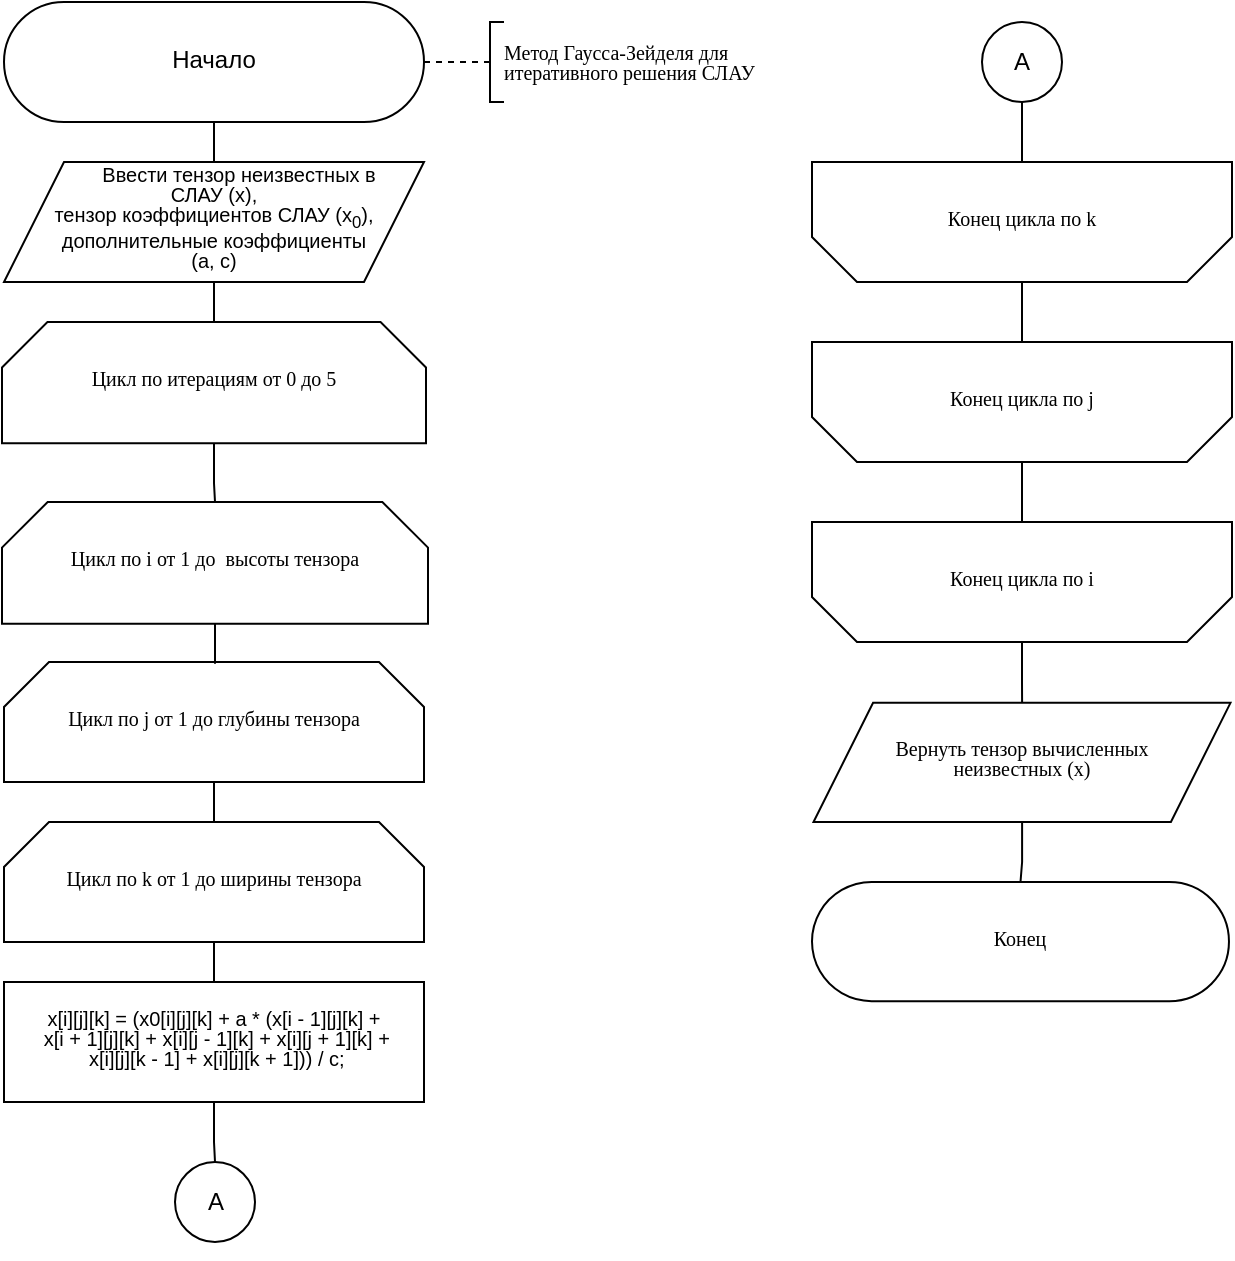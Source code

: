 <mxfile version="24.7.17">
  <diagram id="C5RBs43oDa-KdzZeNtuy" name="Page-1">
    <mxGraphModel dx="1299" dy="803" grid="1" gridSize="10" guides="1" tooltips="1" connect="1" arrows="1" fold="1" page="1" pageScale="1" pageWidth="827" pageHeight="1169" math="0" shadow="0">
      <root>
        <mxCell id="WIyWlLk6GJQsqaUBKTNV-0" />
        <mxCell id="WIyWlLk6GJQsqaUBKTNV-1" parent="WIyWlLk6GJQsqaUBKTNV-0" />
        <mxCell id="6feE2uby9njF6zJ2HvsM-2" value="" style="edgeStyle=orthogonalEdgeStyle;rounded=0;orthogonalLoop=1;jettySize=auto;html=1;endArrow=none;endFill=0;" edge="1" parent="WIyWlLk6GJQsqaUBKTNV-1" source="6feE2uby9njF6zJ2HvsM-0" target="6feE2uby9njF6zJ2HvsM-1">
          <mxGeometry relative="1" as="geometry" />
        </mxCell>
        <mxCell id="6feE2uby9njF6zJ2HvsM-0" value="&lt;p style=&quot;line-height: 1;&quot;&gt;&lt;font style=&quot;font-size: 12px;&quot; face=&quot;Helvetica&quot;&gt;Начало&lt;/font&gt;&lt;/p&gt;" style="shape=stencil(vZXxboMgEMafhj9dUNwDLG57j9NelRTBIKv27YegWdHq1s3OmJD7Dn/3nZyRsKytoEGSUAk1EvZKkiTHkku7WrHySkp92PkwnmJoGyyMF8+gOeQCfaY1Wp2w4wczIrisUHMzZNkboS92z3CzrFBSWghXsg0yV3kLAy7ts7T3sLH8JYgay6/RoB5NepUk7z/HPj0/Bhw/yG+Indzv7nc/cOg4ftTB7QaOf49lmVXWhptlORSnUqsPebhp5siFKJRQ2oZ+dbVIwuh4bTfTwPDhLRJTulZn/OpydizpJntCgC5WCWOkZ1l9CWMBusTIgqKjgDJ4m22H2CzlPoKet5FWBoaXGlTbtiu4vOo4vm34jo7nhPQPPdN/6fmuU3bTuxgip65Mrp1ZpfGbkfa/hY2qqxtc6UUFp/o/mBM+AQ==);whiteSpace=wrap;html=1;aspect=fixed;fontFamily=Times New Roman;fontSize=10;spacingBottom=4;" vertex="1" parent="WIyWlLk6GJQsqaUBKTNV-1">
          <mxGeometry x="51" y="20" width="210" height="60" as="geometry" />
        </mxCell>
        <mxCell id="6feE2uby9njF6zJ2HvsM-5" value="" style="edgeStyle=orthogonalEdgeStyle;rounded=0;orthogonalLoop=1;jettySize=auto;html=1;endArrow=none;endFill=0;" edge="1" parent="WIyWlLk6GJQsqaUBKTNV-1" source="6feE2uby9njF6zJ2HvsM-1" target="6feE2uby9njF6zJ2HvsM-4">
          <mxGeometry relative="1" as="geometry" />
        </mxCell>
        <mxCell id="6feE2uby9njF6zJ2HvsM-1" value="&lt;p style=&quot;line-height: 1&quot;&gt;&lt;font face=&quot;Helvetica&quot;&gt;&amp;nbsp; &amp;nbsp; &amp;nbsp; &amp;nbsp; &amp;nbsp;Ввести тензор неизвестных в &lt;br&gt;СЛАУ (x), &lt;br&gt;тензор коэффициентов&amp;nbsp;СЛАУ&amp;nbsp;&lt;/font&gt;&lt;span style=&quot;background-color: initial; font-family: Helvetica;&quot;&gt;(x&lt;/span&gt;&lt;sub style=&quot;background-color: initial; font-family: Helvetica;&quot;&gt;0&lt;/sub&gt;&lt;span style=&quot;background-color: initial; font-family: Helvetica;&quot;&gt;)&lt;/span&gt;&lt;span style=&quot;font-family: Helvetica; background-color: initial;&quot;&gt;, дополнительные&amp;nbsp;&lt;/span&gt;&lt;span style=&quot;font-family: Helvetica; background-color: initial;&quot;&gt;коэффициенты &lt;br&gt;(a, c)&lt;/span&gt;&lt;/p&gt;" style="shape=stencil(tZRtboQgEIZPw99GYXuAxrb3mMXZShbBAN1tb78jaLvWjzZWjQmZd/CZF0ZgovAVNMh4ZqBGJp4Z5yUEoIG0KgmHLIXXFOZ9DL5BGZJ4AafgqDFlfHD2jFdVhg6hTIVOhTYrXlj2RHPaVxTSGkMQZY0fZO7yBANl6NvsI8G68p+DqCF+jQFdZzKpjL/+HfvwuA8438nvENu739zvduCh43yvxm0GztdjRUHK3M8tiiPI85uz76acNHNSWkurraMwjbEW4yLrnuXFNNAevFGiT9f2gt+rnD5P0+ieoJW5I3zdCP9A/HBxWMFYQ5DaelzYSdJHmxnVmQ5S76zDX1qbrseFqrMTYulRhaimizwKNw==);whiteSpace=wrap;html=1;aspect=fixed;fontFamily=Times New Roman;fontSize=10;spacingBottom=4;" vertex="1" parent="WIyWlLk6GJQsqaUBKTNV-1">
          <mxGeometry x="51" y="100" width="210" height="60" as="geometry" />
        </mxCell>
        <mxCell id="6feE2uby9njF6zJ2HvsM-3" value="&lt;p style=&quot;line-height: 100%; font-size: 10px;&quot;&gt;Метод Гаусса-Зейделя для&lt;br&gt;итеративного решения СЛАУ&lt;/p&gt;" style="strokeWidth=1;html=1;shape=stencil(rZXNcoMgFIWfhm2HiH2ADk2X3XTRNdHbyiSAAzRp377I1YnUnxjtTBbcc835uAdGCeOuEjWQjGqhgLBnkmWFUQq0D6sgV6jlFMtLWgpXQ+FROwsrxeEE2HHemiNcZOlbB6krsDK6sj2hT+GZ5sd4YbQOJtJol3R6/WAmZLMj+o1m9OERMT9tjVUdCAo82ES9TvaKAsleVpN2y0hvK0jpRB33Fun9ftJuHWm/mbTwlDaDlh7SBIjxoExdS8YPojh+WvOly9Ht1aK58oNG11bmDNd953QsofHJO4eT1D0Hxv7ZIV9h8WeMeYsY7yClqE5Ey/iHsTCTOb5tZoh3HUo6zLJIS+EqKMO6XfTv4YbDmIePJ3kzlPi3QaJRxa9BFH4B);align=left;labelPosition=right;pointerEvents=1;gradientColor=#ffffff;spacing=0;fontSize=10;shadow=0;spacingBottom=1;fontFamily=Times New Roman;" vertex="1" parent="WIyWlLk6GJQsqaUBKTNV-1">
          <mxGeometry x="261" y="30" width="40" height="40" as="geometry" />
        </mxCell>
        <mxCell id="6feE2uby9njF6zJ2HvsM-7" value="" style="edgeStyle=orthogonalEdgeStyle;rounded=0;orthogonalLoop=1;jettySize=auto;html=1;endArrow=none;endFill=0;" edge="1" parent="WIyWlLk6GJQsqaUBKTNV-1" source="6feE2uby9njF6zJ2HvsM-4" target="6feE2uby9njF6zJ2HvsM-6">
          <mxGeometry relative="1" as="geometry" />
        </mxCell>
        <mxCell id="6feE2uby9njF6zJ2HvsM-4" value="&lt;p style=&quot;line-height: 1&quot;&gt;Цикл по итерациям от 0 до 5&lt;/p&gt;" style="strokeWidth=1;html=1;shape=stencil(rVXBUoMwFPyaXJmQ1EOPivXoxYPnlD5LpiEvE7C1f2/gwQgCbU1lmIG3C7t5ZBOYzKpCOWCCW1UCk89MCIPonmCvbbgPREHoilN5ojLta1U5yGsCj8prtTVATFV7PMBJ7+pOQtsCvK4bVm4YfwzPNKfMcrQ2iGi01YgZ8EFMaRve5V8kxpMHsjl3NVUuOJRQgx+hP829EsDES7RTepvTW4TTuKPe95rT+9+d0jinTczX478mKknXN85VRGM8WUfbLXQns4AsRVRmW5Uf9h4/7W52kB/amBwN+lDStTVjQvLuuNykU83ymRA9XeIRBtM6uybmpXsFo+1QQdwv0W8N5/Gg7tFYRYzjvxWi+oj4mrnBCi4kIuCTULToQhJDBtHDlYjSZr2U/olAi9KvowW+AQ==);whiteSpace=wrap;fontSize=10;fontFamily=Times New Roman;spacingLeft=10;spacingRight=10;spacingBottom=4;aspect=fixed;" vertex="1" parent="WIyWlLk6GJQsqaUBKTNV-1">
          <mxGeometry x="50" y="180" width="212" height="60.57" as="geometry" />
        </mxCell>
        <mxCell id="6feE2uby9njF6zJ2HvsM-9" value="" style="edgeStyle=orthogonalEdgeStyle;rounded=0;orthogonalLoop=1;jettySize=auto;html=1;endArrow=none;endFill=0;" edge="1" parent="WIyWlLk6GJQsqaUBKTNV-1" source="6feE2uby9njF6zJ2HvsM-6" target="6feE2uby9njF6zJ2HvsM-8">
          <mxGeometry relative="1" as="geometry" />
        </mxCell>
        <mxCell id="6feE2uby9njF6zJ2HvsM-6" value="Цикл по i от 1 до&amp;nbsp; высоты тензора" style="strokeWidth=1;html=1;shape=stencil(rVXBUoMwFPyaXJmQ1EOPivXoxYPnlD5LpiEvE7C1f2/gwQgCbU1lmIG3C7t5ZBOYzKpCOWCCW1UCk89MCIPonmCvbbgPREHoilN5ojLta1U5yGsCj8prtTVATFV7PMBJ7+pOQtsCvK4bVm4YfwzPNKfMcrQ2iGi01YgZ8EFMaRve5V8kxpMHsjl3NVUuOJRQgx+hP829EsDES7RTepvTW4TTuKPe95rT+9+d0jinTczX478mKknXN85VRGM8WUfbLXQns4AsRVRmW5Uf9h4/7W52kB/amBwN+lDStTVjQvLuuNykU83ymRA9XeIRBtM6uybmpXsFo+1QQdwv0W8N5/Gg7tFYRYzjvxWi+oj4mrnBCi4kIuCTULToQhJDBtHDlYjSZr2U/olAi9KvowW+AQ==);whiteSpace=wrap;fontSize=10;fontFamily=Times New Roman;spacingLeft=10;spacingRight=10;spacingBottom=4;aspect=fixed;" vertex="1" parent="WIyWlLk6GJQsqaUBKTNV-1">
          <mxGeometry x="50" y="270" width="213" height="60.86" as="geometry" />
        </mxCell>
        <mxCell id="6feE2uby9njF6zJ2HvsM-11" value="" style="edgeStyle=orthogonalEdgeStyle;rounded=0;orthogonalLoop=1;jettySize=auto;html=1;endArrow=none;endFill=0;" edge="1" parent="WIyWlLk6GJQsqaUBKTNV-1" source="6feE2uby9njF6zJ2HvsM-8" target="6feE2uby9njF6zJ2HvsM-10">
          <mxGeometry relative="1" as="geometry" />
        </mxCell>
        <mxCell id="6feE2uby9njF6zJ2HvsM-8" value="&lt;p style=&quot;line-height: 1&quot;&gt;Цикл по j от 1 до глубины тензора&lt;/p&gt;" style="strokeWidth=1;html=1;shape=stencil(rVXBUoMwFPyaXJmQ1EOPivXoxYPnlD5LpiEvE7C1f2/gwQgCbU1lmIG3C7t5ZBOYzKpCOWCCW1UCk89MCIPonmCvbbgPREHoilN5ojLta1U5yGsCj8prtTVATFV7PMBJ7+pOQtsCvK4bVm4YfwzPNKfMcrQ2iGi01YgZ8EFMaRve5V8kxpMHsjl3NVUuOJRQgx+hP829EsDES7RTepvTW4TTuKPe95rT+9+d0jinTczX478mKknXN85VRGM8WUfbLXQns4AsRVRmW5Uf9h4/7W52kB/amBwN+lDStTVjQvLuuNykU83ymRA9XeIRBtM6uybmpXsFo+1QQdwv0W8N5/Gg7tFYRYzjvxWi+oj4mrnBCi4kIuCTULToQhJDBtHDlYjSZr2U/olAi9KvowW+AQ==);whiteSpace=wrap;fontSize=10;fontFamily=Times New Roman;spacingLeft=10;spacingRight=10;spacingBottom=4;aspect=fixed;" vertex="1" parent="WIyWlLk6GJQsqaUBKTNV-1">
          <mxGeometry x="51" y="350" width="210" height="60" as="geometry" />
        </mxCell>
        <mxCell id="6feE2uby9njF6zJ2HvsM-13" value="" style="edgeStyle=orthogonalEdgeStyle;rounded=0;orthogonalLoop=1;jettySize=auto;html=1;endArrow=none;endFill=0;" edge="1" parent="WIyWlLk6GJQsqaUBKTNV-1" source="6feE2uby9njF6zJ2HvsM-10" target="6feE2uby9njF6zJ2HvsM-12">
          <mxGeometry relative="1" as="geometry" />
        </mxCell>
        <mxCell id="6feE2uby9njF6zJ2HvsM-10" value="&lt;p style=&quot;line-height: 1&quot;&gt;Цикл по k от 1 до ширины тензора&lt;/p&gt;" style="strokeWidth=1;html=1;shape=stencil(rVXBUoMwFPyaXJmQ1EOPivXoxYPnlD5LpiEvE7C1f2/gwQgCbU1lmIG3C7t5ZBOYzKpCOWCCW1UCk89MCIPonmCvbbgPREHoilN5ojLta1U5yGsCj8prtTVATFV7PMBJ7+pOQtsCvK4bVm4YfwzPNKfMcrQ2iGi01YgZ8EFMaRve5V8kxpMHsjl3NVUuOJRQgx+hP829EsDES7RTepvTW4TTuKPe95rT+9+d0jinTczX478mKknXN85VRGM8WUfbLXQns4AsRVRmW5Uf9h4/7W52kB/amBwN+lDStTVjQvLuuNykU83ymRA9XeIRBtM6uybmpXsFo+1QQdwv0W8N5/Gg7tFYRYzjvxWi+oj4mrnBCi4kIuCTULToQhJDBtHDlYjSZr2U/olAi9KvowW+AQ==);whiteSpace=wrap;fontSize=10;fontFamily=Times New Roman;spacingLeft=10;spacingRight=10;spacingBottom=4;aspect=fixed;" vertex="1" parent="WIyWlLk6GJQsqaUBKTNV-1">
          <mxGeometry x="51" y="430" width="210" height="60" as="geometry" />
        </mxCell>
        <mxCell id="6feE2uby9njF6zJ2HvsM-17" value="" style="edgeStyle=orthogonalEdgeStyle;rounded=0;orthogonalLoop=1;jettySize=auto;html=1;endArrow=none;endFill=0;" edge="1" parent="WIyWlLk6GJQsqaUBKTNV-1" source="6feE2uby9njF6zJ2HvsM-12" target="6feE2uby9njF6zJ2HvsM-16">
          <mxGeometry relative="1" as="geometry" />
        </mxCell>
        <mxCell id="6feE2uby9njF6zJ2HvsM-12" value="&lt;p style=&quot;line-height: 1&quot;&gt;&lt;font face=&quot;Helvetica&quot;&gt;x[i][j][k] = (x0[i][j][k] + a * (x[i - 1][j][k] +&lt;br&gt;&amp;nbsp;x[i + 1][j][k] + x[i][j - 1][k] + x[i][j + 1][k] +&lt;br&gt;&amp;nbsp;&lt;span style=&quot;background-color: initial;&quot;&gt;x[i][j][k - 1] + x[i][j][k + 1])) / c;&lt;/span&gt;&lt;/font&gt;&lt;/p&gt;" style="shape=stencil(tVTRboMwDPyavFYh2T5gYtt/pKlXotIkcrJ1/fuaGKQiBq0mQEjgu3B3Bhyh69SYCEJJb84g9LtQKmKwkBLdEdww9iK5vHBZDbVJEWxm8MegM/sWmEkZwwku7pB7CecbQJc7Vn8I+UZrulPXNnhPIi74NGLueBIzztOz8pfFevvrqIqkf4YM2IdkVKjP52V3r9sIVxvlHcsO6VfPu57wOHG11YdbTbj6v6yuCZn7uXW9N/Z0xPDtD3+G+XJta0MbkEq+Fi+htOyP5Wai6QZvQgw0dmO7PE4PRn/OmPCJd0FnGqZWA8KDN8G7yYLr7IJiPXEoKG99BbgB);whiteSpace=wrap;html=1;aspect=fixed;fontFamily=Times New Roman;fontSize=10;spacingBottom=4;" vertex="1" parent="WIyWlLk6GJQsqaUBKTNV-1">
          <mxGeometry x="51" y="510" width="210" height="60" as="geometry" />
        </mxCell>
        <mxCell id="6feE2uby9njF6zJ2HvsM-22" value="" style="edgeStyle=orthogonalEdgeStyle;rounded=0;orthogonalLoop=1;jettySize=auto;html=1;endArrow=none;endFill=0;" edge="1" parent="WIyWlLk6GJQsqaUBKTNV-1" source="6feE2uby9njF6zJ2HvsM-14" target="6feE2uby9njF6zJ2HvsM-21">
          <mxGeometry relative="1" as="geometry" />
        </mxCell>
        <mxCell id="6feE2uby9njF6zJ2HvsM-14" value="&lt;p style=&quot;line-height: 1&quot;&gt;Конец цикла по k&lt;/p&gt;" style="strokeWidth=1;html=1;shape=stencil(rVTBUoMwEP2aXJmQtDN6dBCPvXjwnNJVMk2zTMBW/96FBS0itEYZZmDfwnt52d0IndWlqUAo6c0BhL4XSjnEKvc7eiO4ZGwlOTxxmA6xqSsoGgaPJlizdcCZugm4h5PdNT2F9SUE27RZnQt5R9+0t84K9J5ILPp6lDnLE5mxnv6Vb0wmkzXLvPcxRxUpHKCBMEK/rG0YEOohWim9TukxQmnsaNC9pPT0e6U0TimP2T35rVDJzZU7uIkwJpPbaLkZdzojZK5FdbY1xf4l4CvNy0+LfLbOFegwUMjPTkwoLftr2WRl2vGZJIb0AY8w20BLzAOBs/6M4HOs/49CrSM41LiIq5h1/J0ixkjhsIaFehI+KWmHzvQRdRAGuNBgfNTO9e6EoEP52O+ADw==);whiteSpace=wrap;fontSize=10;fontFamily=Times New Roman;spacingLeft=10;spacingRight=10;spacingBottom=4;aspect=fixed;" vertex="1" parent="WIyWlLk6GJQsqaUBKTNV-1">
          <mxGeometry x="455" y="100" width="210" height="60" as="geometry" />
        </mxCell>
        <mxCell id="6feE2uby9njF6zJ2HvsM-16" value="A" style="ellipse;whiteSpace=wrap;html=1;aspect=fixed;fillColor=none;" vertex="1" parent="WIyWlLk6GJQsqaUBKTNV-1">
          <mxGeometry x="136.5" y="600" width="40" height="40" as="geometry" />
        </mxCell>
        <mxCell id="6feE2uby9njF6zJ2HvsM-18" style="edgeStyle=orthogonalEdgeStyle;rounded=0;orthogonalLoop=1;jettySize=auto;html=1;exitX=0.5;exitY=1;exitDx=0;exitDy=0;" edge="1" parent="WIyWlLk6GJQsqaUBKTNV-1" source="6feE2uby9njF6zJ2HvsM-16" target="6feE2uby9njF6zJ2HvsM-16">
          <mxGeometry relative="1" as="geometry" />
        </mxCell>
        <mxCell id="6feE2uby9njF6zJ2HvsM-20" value="" style="edgeStyle=orthogonalEdgeStyle;rounded=0;orthogonalLoop=1;jettySize=auto;html=1;endArrow=none;endFill=0;" edge="1" parent="WIyWlLk6GJQsqaUBKTNV-1" source="6feE2uby9njF6zJ2HvsM-19" target="6feE2uby9njF6zJ2HvsM-14">
          <mxGeometry relative="1" as="geometry" />
        </mxCell>
        <mxCell id="6feE2uby9njF6zJ2HvsM-19" value="A" style="ellipse;whiteSpace=wrap;html=1;aspect=fixed;fillColor=none;" vertex="1" parent="WIyWlLk6GJQsqaUBKTNV-1">
          <mxGeometry x="540" y="30" width="40" height="40" as="geometry" />
        </mxCell>
        <mxCell id="6feE2uby9njF6zJ2HvsM-25" value="" style="edgeStyle=orthogonalEdgeStyle;rounded=0;orthogonalLoop=1;jettySize=auto;html=1;endArrow=none;endFill=0;" edge="1" parent="WIyWlLk6GJQsqaUBKTNV-1" source="6feE2uby9njF6zJ2HvsM-21" target="6feE2uby9njF6zJ2HvsM-24">
          <mxGeometry relative="1" as="geometry" />
        </mxCell>
        <mxCell id="6feE2uby9njF6zJ2HvsM-21" value="&lt;p style=&quot;line-height: 1&quot;&gt;Конец цикла по j&lt;/p&gt;" style="strokeWidth=1;html=1;shape=stencil(rVTBUoMwEP2aXJmQtDN6dBCPvXjwnNJVMk2zTMBW/96FBS0itEYZZmDfwnt52d0IndWlqUAo6c0BhL4XSjnEKvc7eiO4ZGwlOTxxmA6xqSsoGgaPJlizdcCZugm4h5PdNT2F9SUE27RZnQt5R9+0t84K9J5ILPp6lDnLE5mxnv6Vb0wmkzXLvPcxRxUpHKCBMEK/rG0YEOohWim9TukxQmnsaNC9pPT0e6U0TimP2T35rVDJzZU7uIkwJpPbaLkZdzojZK5FdbY1xf4l4CvNy0+LfLbOFegwUMjPTkwoLftr2WRl2vGZJIb0AY8w20BLzAOBs/6M4HOs/49CrSM41LiIq5h1/J0ixkjhsIaFehI+KWmHzvQRdRAGuNBgfNTO9e6EoEP52O+ADw==);whiteSpace=wrap;fontSize=10;fontFamily=Times New Roman;spacingLeft=10;spacingRight=10;spacingBottom=4;aspect=fixed;" vertex="1" parent="WIyWlLk6GJQsqaUBKTNV-1">
          <mxGeometry x="455" y="190" width="210" height="60" as="geometry" />
        </mxCell>
        <mxCell id="6feE2uby9njF6zJ2HvsM-27" value="" style="edgeStyle=orthogonalEdgeStyle;rounded=0;orthogonalLoop=1;jettySize=auto;html=1;endArrow=none;endFill=0;" edge="1" parent="WIyWlLk6GJQsqaUBKTNV-1" source="6feE2uby9njF6zJ2HvsM-24" target="6feE2uby9njF6zJ2HvsM-26">
          <mxGeometry relative="1" as="geometry" />
        </mxCell>
        <mxCell id="6feE2uby9njF6zJ2HvsM-24" value="&lt;p style=&quot;line-height: 1&quot;&gt;Конец цикла по i&lt;/p&gt;" style="strokeWidth=1;html=1;shape=stencil(rVTBUoMwEP2aXJmQtDN6dBCPvXjwnNJVMk2zTMBW/96FBS0itEYZZmDfwnt52d0IndWlqUAo6c0BhL4XSjnEKvc7eiO4ZGwlOTxxmA6xqSsoGgaPJlizdcCZugm4h5PdNT2F9SUE27RZnQt5R9+0t84K9J5ILPp6lDnLE5mxnv6Vb0wmkzXLvPcxRxUpHKCBMEK/rG0YEOohWim9TukxQmnsaNC9pPT0e6U0TimP2T35rVDJzZU7uIkwJpPbaLkZdzojZK5FdbY1xf4l4CvNy0+LfLbOFegwUMjPTkwoLftr2WRl2vGZJIb0AY8w20BLzAOBs/6M4HOs/49CrSM41LiIq5h1/J0ixkjhsIaFehI+KWmHzvQRdRAGuNBgfNTO9e6EoEP52O+ADw==);whiteSpace=wrap;fontSize=10;fontFamily=Times New Roman;spacingLeft=10;spacingRight=10;spacingBottom=4;aspect=fixed;" vertex="1" parent="WIyWlLk6GJQsqaUBKTNV-1">
          <mxGeometry x="455" y="280" width="210" height="60" as="geometry" />
        </mxCell>
        <mxCell id="6feE2uby9njF6zJ2HvsM-29" value="" style="edgeStyle=orthogonalEdgeStyle;rounded=0;orthogonalLoop=1;jettySize=auto;html=1;endArrow=none;endFill=0;" edge="1" parent="WIyWlLk6GJQsqaUBKTNV-1" source="6feE2uby9njF6zJ2HvsM-26" target="6feE2uby9njF6zJ2HvsM-28">
          <mxGeometry relative="1" as="geometry" />
        </mxCell>
        <mxCell id="6feE2uby9njF6zJ2HvsM-26" value="&lt;p style=&quot;line-height: 1&quot;&gt;Вернуть тензор вычисленных &lt;br&gt;неизвестных (x)&lt;/p&gt;" style="shape=stencil(tZRtboQgEIZPw99GYXuAxrb3mMXZShbBAN1tb78jaLvWjzZWjQmZd/CZF0ZgovAVNMh4ZqBGJp4Z5yUEoIG0KgmHLIXXFOZ9DL5BGZJ4AafgqDFlfHD2jFdVhg6hTIVOhTYrXlj2RHPaVxTSGkMQZY0fZO7yBANl6NvsI8G68p+DqCF+jQFdZzKpjL/+HfvwuA8438nvENu739zvduCh43yvxm0GztdjRUHK3M8tiiPI85uz76acNHNSWkurraMwjbEW4yLrnuXFNNAevFGiT9f2gt+rnD5P0+ieoJW5I3zdCP9A/HBxWMFYQ5DaelzYSdJHmxnVmQ5S76zDX1qbrseFqrMTYulRhaimizwKNw==);whiteSpace=wrap;html=1;aspect=fixed;fontFamily=Times New Roman;fontSize=10;spacingBottom=4;" vertex="1" parent="WIyWlLk6GJQsqaUBKTNV-1">
          <mxGeometry x="455.75" y="370.43" width="208.49" height="59.57" as="geometry" />
        </mxCell>
        <mxCell id="6feE2uby9njF6zJ2HvsM-28" value="&lt;p style=&quot;line-height: 1 ; font-size: 10px&quot;&gt;Конец&lt;/p&gt;" style="shape=stencil(vZVhboMwDIVPk59MgbADTGy7h0tdiBoSFLJCb7+QgNZAYesGQwj07PD5mRhBWNaUUCNJqIQKCXslSYLyaK82VHqdUi9bL+NRQ1NjbnzwAprDQaDPNEarM7b8aAYElyVqbvoseyP0xa7pT5blSkoL4Uo2QeYmb2HApX2Wdh42lL8Gqrb8Cg3qwaSPkuT959in533A8U5+Q+zofnO/24FDx/FeG7cZOP49lmU2sjTcLDtAfi60+rBf2j0zJy5EroTSVvq7q0USRodjvZka+g9vlhjTlbrgV5eTbUlX2SMCdL5IGJSeZPU11AJ0gZEFRScBRfA2mxaxnoe7CDreRFoZ6F9qUG3druDypuP4vuEHOp4S0j/0TP+l54d22U3vbIhcdGFy7cwqjd+MtP8trFRdXOBKzyq4qP9/ucAn);whiteSpace=wrap;html=1;aspect=fixed;fontFamily=Times New Roman;fontSize=10;spacingBottom=4;" vertex="1" parent="WIyWlLk6GJQsqaUBKTNV-1">
          <mxGeometry x="455" y="460" width="208.49" height="59.57" as="geometry" />
        </mxCell>
      </root>
    </mxGraphModel>
  </diagram>
</mxfile>
